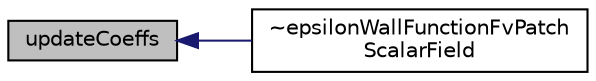 digraph "updateCoeffs"
{
  bgcolor="transparent";
  edge [fontname="Helvetica",fontsize="10",labelfontname="Helvetica",labelfontsize="10"];
  node [fontname="Helvetica",fontsize="10",shape=record];
  rankdir="LR";
  Node1 [label="updateCoeffs",height=0.2,width=0.4,color="black", fillcolor="grey75", style="filled", fontcolor="black"];
  Node1 -> Node2 [dir="back",color="midnightblue",fontsize="10",style="solid",fontname="Helvetica"];
  Node2 [label="~epsilonWallFunctionFvPatch\lScalarField",height=0.2,width=0.4,color="black",URL="$a00673.html#a98881bea9b62755b180a80471c61424e",tooltip="Destructor. "];
}
